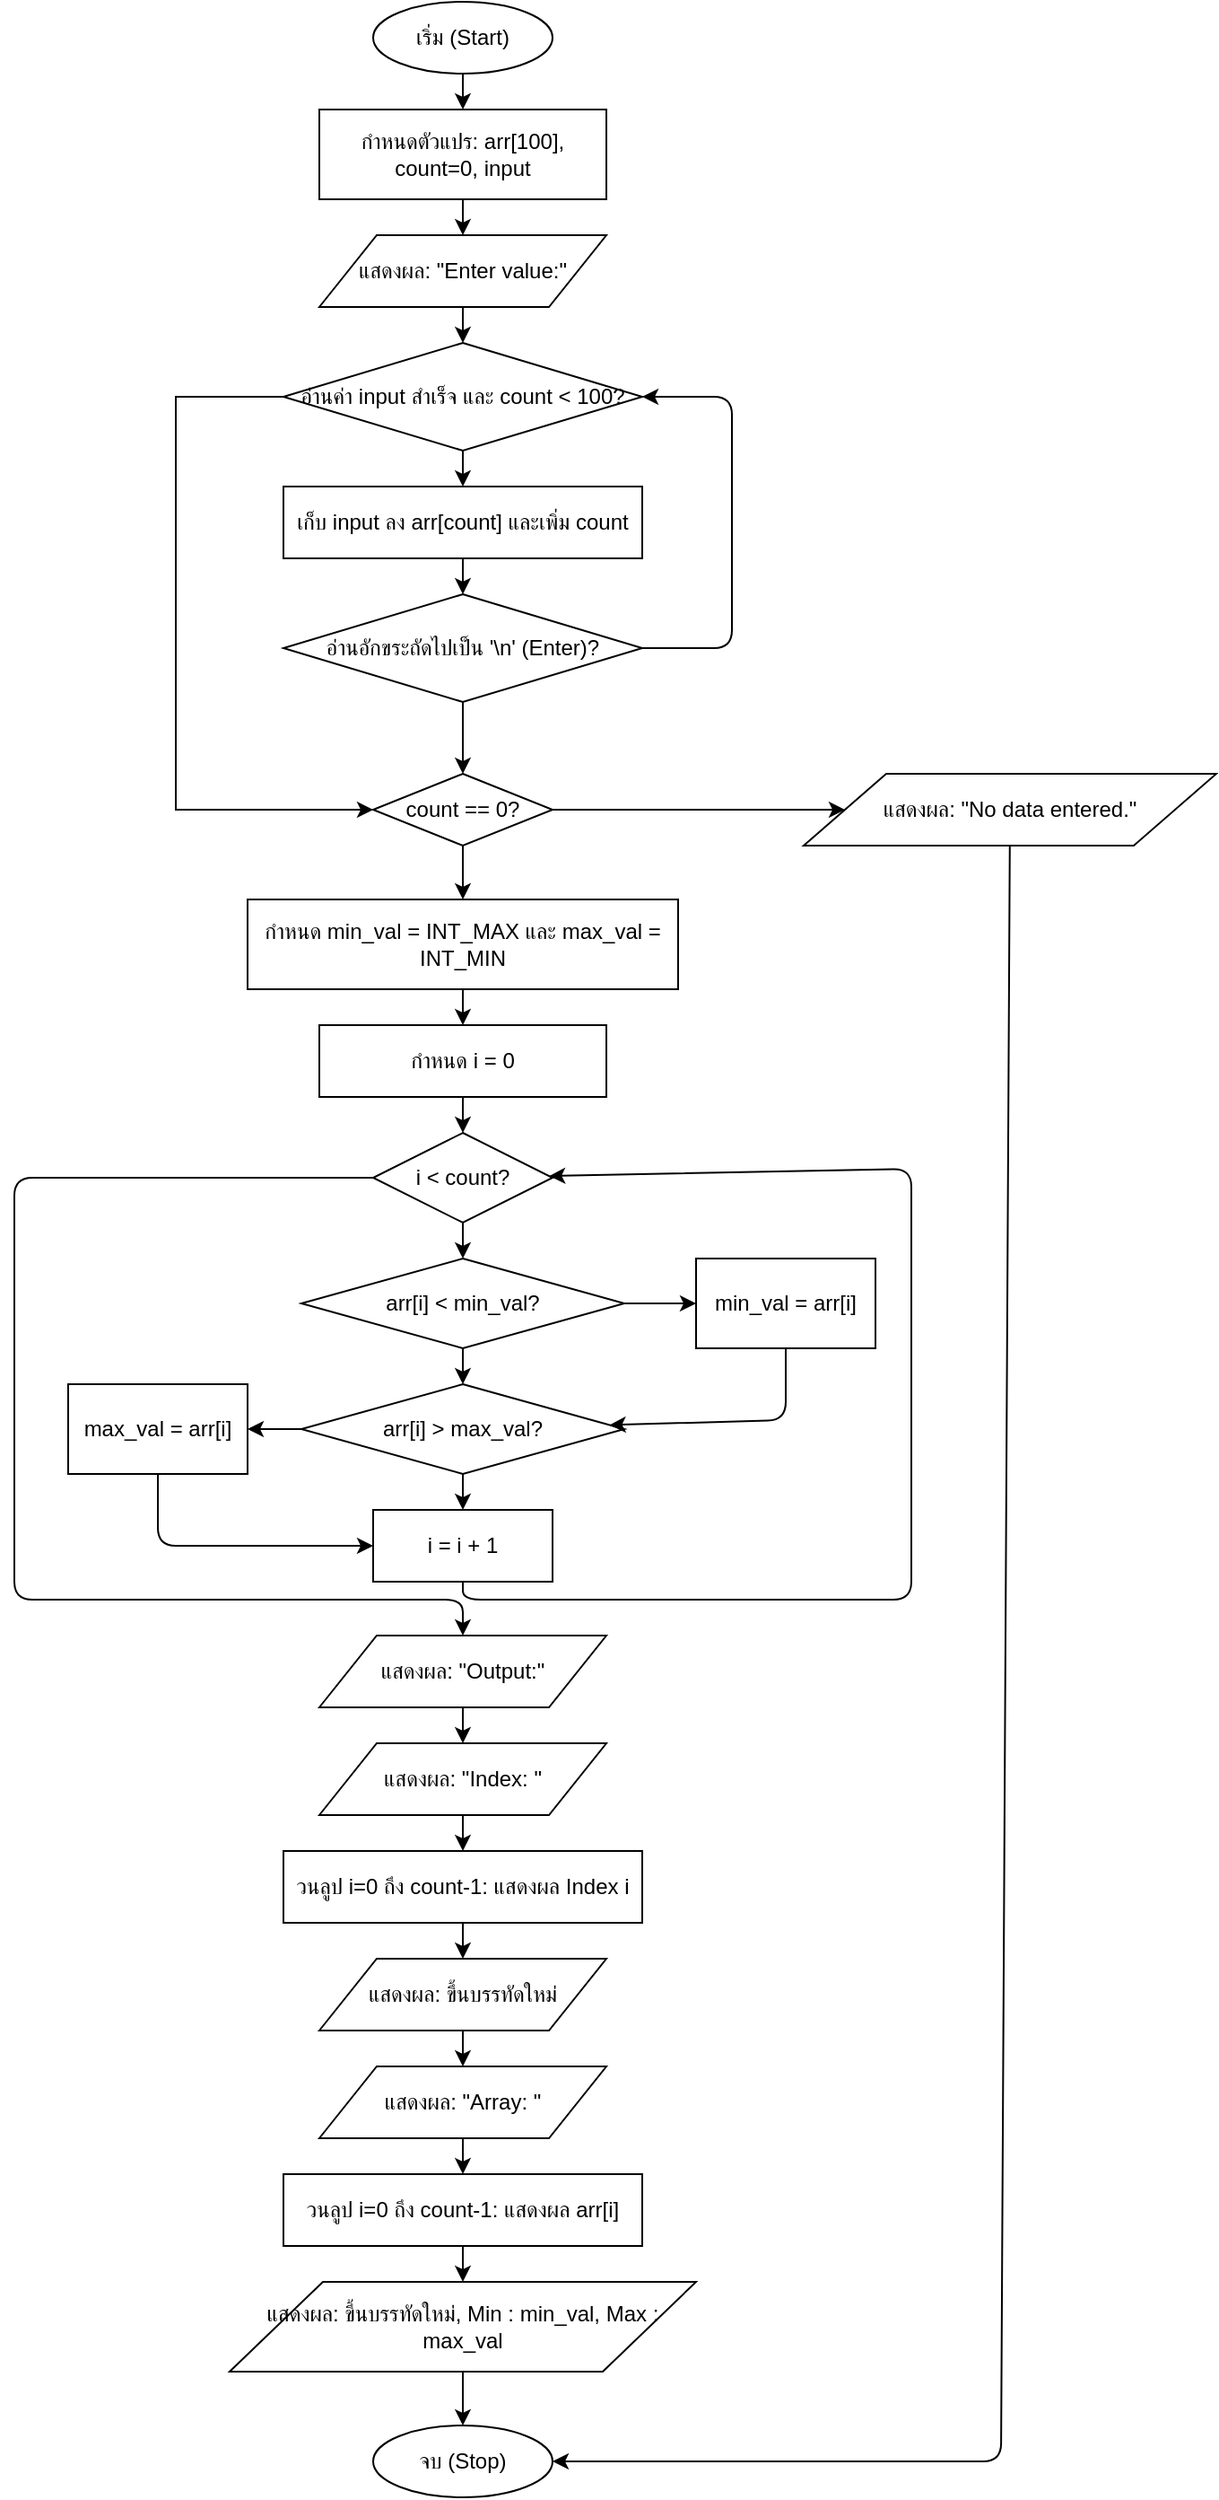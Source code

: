 <mxfile version="28.2.5">
  <diagram id="C5RBs43oDa-KdzZeNtuy" name="Page-1">
    <mxGraphModel grid="1" page="1" gridSize="10" guides="1" tooltips="1" connect="1" arrows="1" fold="1" pageScale="1" pageWidth="827" pageHeight="1169" math="0" shadow="0">
      <root>
        <mxCell id="WIyWlLk6GJQsqaUBKTNV-0" />
        <mxCell id="WIyWlLk6GJQsqaUBKTNV-1" parent="WIyWlLk6GJQsqaUBKTNV-0" />
        <mxCell id="OYwcLzdA0f2TL-MNALGe-0" value="เริ่ม (Start)" style="ellipse;whiteSpace=wrap;html=1;" vertex="1" parent="WIyWlLk6GJQsqaUBKTNV-1">
          <mxGeometry x="300" y="90" width="100" height="40" as="geometry" />
        </mxCell>
        <mxCell id="OYwcLzdA0f2TL-MNALGe-1" value="กำหนดตัวแปร: arr[100], count=0, input" style="rounded=0;whiteSpace=wrap;html=1;" vertex="1" parent="WIyWlLk6GJQsqaUBKTNV-1">
          <mxGeometry x="270" y="150" width="160" height="50" as="geometry" />
        </mxCell>
        <mxCell id="OYwcLzdA0f2TL-MNALGe-2" value="แสดงผล: &quot;Enter value:&quot;" style="shape=parallelogram;perimeter=parallelogramPerimeter;whiteSpace=wrap;html=1;" vertex="1" parent="WIyWlLk6GJQsqaUBKTNV-1">
          <mxGeometry x="270" y="220" width="160" height="40" as="geometry" />
        </mxCell>
        <mxCell id="OYwcLzdA0f2TL-MNALGe-67" style="edgeStyle=orthogonalEdgeStyle;rounded=0;orthogonalLoop=1;jettySize=auto;html=1;entryX=0;entryY=0.5;entryDx=0;entryDy=0;" edge="1" parent="WIyWlLk6GJQsqaUBKTNV-1" source="OYwcLzdA0f2TL-MNALGe-3" target="OYwcLzdA0f2TL-MNALGe-22">
          <mxGeometry relative="1" as="geometry">
            <Array as="points">
              <mxPoint x="190" y="310" />
              <mxPoint x="190" y="540" />
            </Array>
          </mxGeometry>
        </mxCell>
        <mxCell id="OYwcLzdA0f2TL-MNALGe-3" value="อ่านค่า input สำเร็จ และ count &lt; 100?" style="rhombus;whiteSpace=wrap;html=1;" vertex="1" parent="WIyWlLk6GJQsqaUBKTNV-1">
          <mxGeometry x="250" y="280" width="200" height="60" as="geometry" />
        </mxCell>
        <mxCell id="OYwcLzdA0f2TL-MNALGe-4" value="เก็บ input ลง arr[count] และเพิ่ม count" style="rounded=0;whiteSpace=wrap;html=1;" vertex="1" parent="WIyWlLk6GJQsqaUBKTNV-1">
          <mxGeometry x="250" y="360" width="200" height="40" as="geometry" />
        </mxCell>
        <mxCell id="OYwcLzdA0f2TL-MNALGe-5" value="อ่านอักขระถัดไปเป็น &#39;\n&#39; (Enter)?" style="rhombus;whiteSpace=wrap;html=1;" vertex="1" parent="WIyWlLk6GJQsqaUBKTNV-1">
          <mxGeometry x="250" y="420" width="200" height="60" as="geometry" />
        </mxCell>
        <mxCell id="OYwcLzdA0f2TL-MNALGe-6" value="กำหนด min_val = INT_MAX และ max_val = INT_MIN" style="rounded=0;whiteSpace=wrap;html=1;" vertex="1" parent="WIyWlLk6GJQsqaUBKTNV-1">
          <mxGeometry x="230" y="590" width="240" height="50" as="geometry" />
        </mxCell>
        <mxCell id="OYwcLzdA0f2TL-MNALGe-7" value="กำหนด i = 0" style="rounded=0;whiteSpace=wrap;html=1;" vertex="1" parent="WIyWlLk6GJQsqaUBKTNV-1">
          <mxGeometry x="270" y="660" width="160" height="40" as="geometry" />
        </mxCell>
        <mxCell id="OYwcLzdA0f2TL-MNALGe-8" value="i &lt; count?" style="rhombus;whiteSpace=wrap;html=1;" vertex="1" parent="WIyWlLk6GJQsqaUBKTNV-1">
          <mxGeometry x="300" y="720" width="100" height="50" as="geometry" />
        </mxCell>
        <mxCell id="OYwcLzdA0f2TL-MNALGe-9" value="arr[i] &lt; min_val?" style="rhombus;whiteSpace=wrap;html=1;" vertex="1" parent="WIyWlLk6GJQsqaUBKTNV-1">
          <mxGeometry x="260" y="790" width="180" height="50" as="geometry" />
        </mxCell>
        <mxCell id="OYwcLzdA0f2TL-MNALGe-10" value="min_val = arr[i]" style="rounded=0;whiteSpace=wrap;html=1;" vertex="1" parent="WIyWlLk6GJQsqaUBKTNV-1">
          <mxGeometry x="480" y="790" width="100" height="50" as="geometry" />
        </mxCell>
        <mxCell id="OYwcLzdA0f2TL-MNALGe-11" value="arr[i] &gt; max_val?" style="rhombus;whiteSpace=wrap;html=1;" vertex="1" parent="WIyWlLk6GJQsqaUBKTNV-1">
          <mxGeometry x="260" y="860" width="180" height="50" as="geometry" />
        </mxCell>
        <mxCell id="OYwcLzdA0f2TL-MNALGe-12" value="max_val = arr[i]" style="rounded=0;whiteSpace=wrap;html=1;" vertex="1" parent="WIyWlLk6GJQsqaUBKTNV-1">
          <mxGeometry x="130" y="860" width="100" height="50" as="geometry" />
        </mxCell>
        <mxCell id="OYwcLzdA0f2TL-MNALGe-13" value="i = i + 1" style="rounded=0;whiteSpace=wrap;html=1;" vertex="1" parent="WIyWlLk6GJQsqaUBKTNV-1">
          <mxGeometry x="300" y="930" width="100" height="40" as="geometry" />
        </mxCell>
        <mxCell id="OYwcLzdA0f2TL-MNALGe-14" value="แสดงผล: &quot;Output:&quot;" style="shape=parallelogram;perimeter=parallelogramPerimeter;whiteSpace=wrap;html=1;" vertex="1" parent="WIyWlLk6GJQsqaUBKTNV-1">
          <mxGeometry x="270" y="1000" width="160" height="40" as="geometry" />
        </mxCell>
        <mxCell id="OYwcLzdA0f2TL-MNALGe-15" value="แสดงผล: &quot;Index: &quot;" style="shape=parallelogram;perimeter=parallelogramPerimeter;whiteSpace=wrap;html=1;" vertex="1" parent="WIyWlLk6GJQsqaUBKTNV-1">
          <mxGeometry x="270" y="1060" width="160" height="40" as="geometry" />
        </mxCell>
        <mxCell id="OYwcLzdA0f2TL-MNALGe-16" value="วนลูป i=0 ถึง count-1: แสดงผล Index i" style="rounded=0;whiteSpace=wrap;html=1;" vertex="1" parent="WIyWlLk6GJQsqaUBKTNV-1">
          <mxGeometry x="250" y="1120" width="200" height="40" as="geometry" />
        </mxCell>
        <mxCell id="OYwcLzdA0f2TL-MNALGe-17" value="แสดงผล: ขึ้นบรรทัดใหม่" style="shape=parallelogram;perimeter=parallelogramPerimeter;whiteSpace=wrap;html=1;" vertex="1" parent="WIyWlLk6GJQsqaUBKTNV-1">
          <mxGeometry x="270" y="1180" width="160" height="40" as="geometry" />
        </mxCell>
        <mxCell id="OYwcLzdA0f2TL-MNALGe-18" value="แสดงผล: &quot;Array: &quot;" style="shape=parallelogram;perimeter=parallelogramPerimeter;whiteSpace=wrap;html=1;" vertex="1" parent="WIyWlLk6GJQsqaUBKTNV-1">
          <mxGeometry x="270" y="1240" width="160" height="40" as="geometry" />
        </mxCell>
        <mxCell id="OYwcLzdA0f2TL-MNALGe-19" value="วนลูป i=0 ถึง count-1: แสดงผล arr[i]" style="rounded=0;whiteSpace=wrap;html=1;" vertex="1" parent="WIyWlLk6GJQsqaUBKTNV-1">
          <mxGeometry x="250" y="1300" width="200" height="40" as="geometry" />
        </mxCell>
        <mxCell id="OYwcLzdA0f2TL-MNALGe-20" value="แสดงผล: ขึ้นบรรทัดใหม่, Min : min_val, Max : max_val" style="shape=parallelogram;perimeter=parallelogramPerimeter;whiteSpace=wrap;html=1;" vertex="1" parent="WIyWlLk6GJQsqaUBKTNV-1">
          <mxGeometry x="220" y="1360" width="260" height="50" as="geometry" />
        </mxCell>
        <mxCell id="OYwcLzdA0f2TL-MNALGe-21" value="จบ (Stop)" style="ellipse;whiteSpace=wrap;html=1;" vertex="1" parent="WIyWlLk6GJQsqaUBKTNV-1">
          <mxGeometry x="300" y="1440" width="100" height="40" as="geometry" />
        </mxCell>
        <mxCell id="OYwcLzdA0f2TL-MNALGe-22" value="count == 0?" style="rhombus;whiteSpace=wrap;html=1;" vertex="1" parent="WIyWlLk6GJQsqaUBKTNV-1">
          <mxGeometry x="300" y="520" width="100" height="40" as="geometry" />
        </mxCell>
        <mxCell id="OYwcLzdA0f2TL-MNALGe-23" value="แสดงผล: &quot;No data entered.&quot;" style="shape=parallelogram;perimeter=parallelogramPerimeter;whiteSpace=wrap;html=1;" vertex="1" parent="WIyWlLk6GJQsqaUBKTNV-1">
          <mxGeometry x="540" y="520" width="230" height="40" as="geometry" />
        </mxCell>
        <mxCell id="OYwcLzdA0f2TL-MNALGe-24" value="" style="endArrow=classic;html=1;entryDx=0;entryDy=0;entryPerimeter=0;" edge="1" parent="WIyWlLk6GJQsqaUBKTNV-1" source="OYwcLzdA0f2TL-MNALGe-0" target="OYwcLzdA0f2TL-MNALGe-1">
          <mxGeometry width="50" height="50" relative="1" as="geometry">
            <mxPoint x="350" y="140" as="sourcePoint" />
            <mxPoint x="350" y="170" as="targetPoint" />
          </mxGeometry>
        </mxCell>
        <mxCell id="OYwcLzdA0f2TL-MNALGe-25" value="" style="endArrow=classic;html=1;entryDx=0;entryDy=0;entryPerimeter=0;" edge="1" parent="WIyWlLk6GJQsqaUBKTNV-1" source="OYwcLzdA0f2TL-MNALGe-1" target="OYwcLzdA0f2TL-MNALGe-2">
          <mxGeometry width="50" height="50" relative="1" as="geometry">
            <mxPoint x="350" y="220" as="sourcePoint" />
            <mxPoint x="350" y="250" as="targetPoint" />
          </mxGeometry>
        </mxCell>
        <mxCell id="OYwcLzdA0f2TL-MNALGe-26" value="" style="endArrow=classic;html=1;entryDx=0;entryDy=0;entryPerimeter=0;" edge="1" parent="WIyWlLk6GJQsqaUBKTNV-1" source="OYwcLzdA0f2TL-MNALGe-2" target="OYwcLzdA0f2TL-MNALGe-3">
          <mxGeometry width="50" height="50" relative="1" as="geometry">
            <mxPoint x="350" y="290" as="sourcePoint" />
            <mxPoint x="350" y="320" as="targetPoint" />
          </mxGeometry>
        </mxCell>
        <mxCell id="OYwcLzdA0f2TL-MNALGe-28" value="" style="endArrow=classic;html=1;entryDx=0;entryDy=0;entryPerimeter=0;" edge="1" parent="WIyWlLk6GJQsqaUBKTNV-1" source="OYwcLzdA0f2TL-MNALGe-3" target="OYwcLzdA0f2TL-MNALGe-4">
          <mxGeometry width="50" height="50" relative="1" as="geometry">
            <mxPoint x="350" y="340" as="sourcePoint" />
            <mxPoint x="350" y="370" as="targetPoint" />
          </mxGeometry>
        </mxCell>
        <mxCell id="OYwcLzdA0f2TL-MNALGe-30" value="" style="endArrow=classic;html=1;entryDx=0;entryDy=0;entryPerimeter=0;" edge="1" parent="WIyWlLk6GJQsqaUBKTNV-1" source="OYwcLzdA0f2TL-MNALGe-4" target="OYwcLzdA0f2TL-MNALGe-5">
          <mxGeometry width="50" height="50" relative="1" as="geometry">
            <mxPoint x="350" y="410" as="sourcePoint" />
            <mxPoint x="350" y="440" as="targetPoint" />
          </mxGeometry>
        </mxCell>
        <mxCell id="OYwcLzdA0f2TL-MNALGe-31" value="" style="endArrow=classic;html=1;exitDx=0;exitDy=0;exitPerimeter=0;" edge="1" parent="WIyWlLk6GJQsqaUBKTNV-1" source="OYwcLzdA0f2TL-MNALGe-5" target="OYwcLzdA0f2TL-MNALGe-3">
          <mxGeometry width="50" height="50" relative="1" as="geometry">
            <mxPoint x="450" y="450" as="sourcePoint" />
            <mxPoint x="520" y="310" as="targetPoint" />
            <Array as="points">
              <mxPoint x="500" y="450" />
              <mxPoint x="500" y="310" />
            </Array>
          </mxGeometry>
        </mxCell>
        <mxCell id="OYwcLzdA0f2TL-MNALGe-33" value="" style="endArrow=classic;html=1;entryDx=0;entryDy=0;entryPerimeter=0;" edge="1" parent="WIyWlLk6GJQsqaUBKTNV-1" source="OYwcLzdA0f2TL-MNALGe-5" target="OYwcLzdA0f2TL-MNALGe-22">
          <mxGeometry width="50" height="50" relative="1" as="geometry">
            <mxPoint x="350" y="480" as="sourcePoint" />
            <mxPoint x="350" y="510" as="targetPoint" />
            <Array as="points">
              <mxPoint x="350" y="510" />
            </Array>
          </mxGeometry>
        </mxCell>
        <mxCell id="OYwcLzdA0f2TL-MNALGe-37" value="" style="endArrow=classic;html=1;entryDx=0;entryDy=0;entryPerimeter=0;" edge="1" parent="WIyWlLk6GJQsqaUBKTNV-1" source="OYwcLzdA0f2TL-MNALGe-22" target="OYwcLzdA0f2TL-MNALGe-6">
          <mxGeometry width="50" height="50" relative="1" as="geometry">
            <mxPoint x="350" y="560" as="sourcePoint" />
            <mxPoint x="350" y="590" as="targetPoint" />
          </mxGeometry>
        </mxCell>
        <mxCell id="OYwcLzdA0f2TL-MNALGe-39" value="" style="endArrow=classic;html=1;entryDx=0;entryDy=0;entryPerimeter=0;" edge="1" parent="WIyWlLk6GJQsqaUBKTNV-1" source="OYwcLzdA0f2TL-MNALGe-22" target="OYwcLzdA0f2TL-MNALGe-23">
          <mxGeometry width="50" height="50" relative="1" as="geometry">
            <mxPoint x="400" y="540" as="sourcePoint" />
            <mxPoint x="500" y="540" as="targetPoint" />
          </mxGeometry>
        </mxCell>
        <mxCell id="OYwcLzdA0f2TL-MNALGe-41" value="" style="endArrow=classic;html=1;entryDx=0;entryDy=0;entryPerimeter=0;" edge="1" parent="WIyWlLk6GJQsqaUBKTNV-1" source="OYwcLzdA0f2TL-MNALGe-23" target="OYwcLzdA0f2TL-MNALGe-21">
          <mxGeometry width="50" height="50" relative="1" as="geometry">
            <mxPoint x="575" y="560" as="sourcePoint" />
            <mxPoint x="350" y="1440" as="targetPoint" />
            <Array as="points">
              <mxPoint x="650" y="1460" />
            </Array>
          </mxGeometry>
        </mxCell>
        <mxCell id="OYwcLzdA0f2TL-MNALGe-42" value="" style="endArrow=classic;html=1;entryDx=0;entryDy=0;entryPerimeter=0;" edge="1" parent="WIyWlLk6GJQsqaUBKTNV-1" source="OYwcLzdA0f2TL-MNALGe-6" target="OYwcLzdA0f2TL-MNALGe-7">
          <mxGeometry width="50" height="50" relative="1" as="geometry">
            <mxPoint x="350" y="650" as="sourcePoint" />
            <mxPoint x="350" y="680" as="targetPoint" />
          </mxGeometry>
        </mxCell>
        <mxCell id="OYwcLzdA0f2TL-MNALGe-43" value="" style="endArrow=classic;html=1;entryDx=0;entryDy=0;entryPerimeter=0;" edge="1" parent="WIyWlLk6GJQsqaUBKTNV-1" source="OYwcLzdA0f2TL-MNALGe-7" target="OYwcLzdA0f2TL-MNALGe-8">
          <mxGeometry width="50" height="50" relative="1" as="geometry">
            <mxPoint x="350" y="710" as="sourcePoint" />
            <mxPoint x="350" y="740" as="targetPoint" />
          </mxGeometry>
        </mxCell>
        <mxCell id="OYwcLzdA0f2TL-MNALGe-44" value="" style="endArrow=classic;html=1;entryDx=0;entryDy=0;entryPerimeter=0;" edge="1" parent="WIyWlLk6GJQsqaUBKTNV-1" source="OYwcLzdA0f2TL-MNALGe-8" target="OYwcLzdA0f2TL-MNALGe-9">
          <mxGeometry width="50" height="50" relative="1" as="geometry">
            <mxPoint x="350" y="770" as="sourcePoint" />
            <mxPoint x="350" y="800" as="targetPoint" />
          </mxGeometry>
        </mxCell>
        <mxCell id="OYwcLzdA0f2TL-MNALGe-46" value="" style="endArrow=classic;html=1;entryDx=0;entryDy=0;entryPerimeter=0;" edge="1" parent="WIyWlLk6GJQsqaUBKTNV-1" source="OYwcLzdA0f2TL-MNALGe-9" target="OYwcLzdA0f2TL-MNALGe-10">
          <mxGeometry width="50" height="50" relative="1" as="geometry">
            <mxPoint x="260" y="815" as="sourcePoint" />
            <mxPoint x="230" y="815" as="targetPoint" />
            <Array as="points" />
          </mxGeometry>
        </mxCell>
        <mxCell id="OYwcLzdA0f2TL-MNALGe-48" value="" style="endArrow=classic;html=1;entryDx=0;entryDy=0;entryPerimeter=0;" edge="1" parent="WIyWlLk6GJQsqaUBKTNV-1" source="OYwcLzdA0f2TL-MNALGe-9" target="OYwcLzdA0f2TL-MNALGe-11">
          <mxGeometry width="50" height="50" relative="1" as="geometry">
            <mxPoint x="350" y="840" as="sourcePoint" />
            <mxPoint x="350" y="860" as="targetPoint" />
          </mxGeometry>
        </mxCell>
        <mxCell id="OYwcLzdA0f2TL-MNALGe-50" value="" style="endArrow=classic;html=1;entryDx=0;entryDy=0;entryPerimeter=0;" edge="1" parent="WIyWlLk6GJQsqaUBKTNV-1" source="OYwcLzdA0f2TL-MNALGe-10" target="OYwcLzdA0f2TL-MNALGe-11">
          <mxGeometry width="50" height="50" relative="1" as="geometry">
            <mxPoint x="180" y="840" as="sourcePoint" />
            <mxPoint x="260" y="885" as="targetPoint" />
            <Array as="points">
              <mxPoint x="530" y="880" />
            </Array>
          </mxGeometry>
        </mxCell>
        <mxCell id="OYwcLzdA0f2TL-MNALGe-51" value="" style="endArrow=classic;html=1;entryDx=0;entryDy=0;entryPerimeter=0;" edge="1" parent="WIyWlLk6GJQsqaUBKTNV-1" source="OYwcLzdA0f2TL-MNALGe-11" target="OYwcLzdA0f2TL-MNALGe-12">
          <mxGeometry width="50" height="50" relative="1" as="geometry">
            <mxPoint x="260" y="885" as="sourcePoint" />
            <mxPoint x="180" y="885" as="targetPoint" />
            <Array as="points">
              <mxPoint x="230" y="885" />
            </Array>
          </mxGeometry>
        </mxCell>
        <mxCell id="OYwcLzdA0f2TL-MNALGe-53" value="" style="endArrow=classic;html=1;entryDx=0;entryDy=0;entryPerimeter=0;" edge="1" parent="WIyWlLk6GJQsqaUBKTNV-1" source="OYwcLzdA0f2TL-MNALGe-11" target="OYwcLzdA0f2TL-MNALGe-13">
          <mxGeometry width="50" height="50" relative="1" as="geometry">
            <mxPoint x="350" y="910" as="sourcePoint" />
            <mxPoint x="350" y="930" as="targetPoint" />
          </mxGeometry>
        </mxCell>
        <mxCell id="OYwcLzdA0f2TL-MNALGe-55" value="" style="endArrow=classic;html=1;entryDx=0;entryDy=0;entryPerimeter=0;" edge="1" parent="WIyWlLk6GJQsqaUBKTNV-1" source="OYwcLzdA0f2TL-MNALGe-12" target="OYwcLzdA0f2TL-MNALGe-13">
          <mxGeometry width="50" height="50" relative="1" as="geometry">
            <mxPoint x="180" y="910" as="sourcePoint" />
            <mxPoint x="350" y="930" as="targetPoint" />
            <Array as="points">
              <mxPoint x="180" y="950" />
            </Array>
          </mxGeometry>
        </mxCell>
        <mxCell id="OYwcLzdA0f2TL-MNALGe-56" value="" style="endArrow=classic;html=1;entryDx=0;entryDy=0;entryPerimeter=0;" edge="1" parent="WIyWlLk6GJQsqaUBKTNV-1" source="OYwcLzdA0f2TL-MNALGe-13" target="OYwcLzdA0f2TL-MNALGe-8">
          <mxGeometry width="50" height="50" relative="1" as="geometry">
            <mxPoint x="350" y="970" as="sourcePoint" />
            <mxPoint x="350" y="720" as="targetPoint" />
            <Array as="points">
              <mxPoint x="350" y="980" />
              <mxPoint x="600" y="980" />
              <mxPoint x="600" y="740" />
            </Array>
          </mxGeometry>
        </mxCell>
        <mxCell id="OYwcLzdA0f2TL-MNALGe-57" value="" style="endArrow=classic;html=1;entryDx=0;entryDy=0;entryPerimeter=0;" edge="1" parent="WIyWlLk6GJQsqaUBKTNV-1" source="OYwcLzdA0f2TL-MNALGe-8" target="OYwcLzdA0f2TL-MNALGe-14">
          <mxGeometry width="50" height="50" relative="1" as="geometry">
            <mxPoint x="350" y="770" as="sourcePoint" />
            <mxPoint x="350" y="1000" as="targetPoint" />
            <Array as="points">
              <mxPoint x="100" y="745" />
              <mxPoint x="100" y="860" />
              <mxPoint x="100" y="980" />
              <mxPoint x="350" y="980" />
            </Array>
          </mxGeometry>
        </mxCell>
        <mxCell id="OYwcLzdA0f2TL-MNALGe-59" value="" style="endArrow=classic;html=1;entryDx=0;entryDy=0;entryPerimeter=0;" edge="1" parent="WIyWlLk6GJQsqaUBKTNV-1" source="OYwcLzdA0f2TL-MNALGe-14" target="OYwcLzdA0f2TL-MNALGe-15">
          <mxGeometry width="50" height="50" relative="1" as="geometry">
            <mxPoint x="350" y="1040" as="sourcePoint" />
            <mxPoint x="350" y="1070" as="targetPoint" />
          </mxGeometry>
        </mxCell>
        <mxCell id="OYwcLzdA0f2TL-MNALGe-60" value="" style="endArrow=classic;html=1;entryDx=0;entryDy=0;entryPerimeter=0;" edge="1" parent="WIyWlLk6GJQsqaUBKTNV-1" source="OYwcLzdA0f2TL-MNALGe-15" target="OYwcLzdA0f2TL-MNALGe-16">
          <mxGeometry width="50" height="50" relative="1" as="geometry">
            <mxPoint x="350" y="1100" as="sourcePoint" />
            <mxPoint x="350" y="1130" as="targetPoint" />
          </mxGeometry>
        </mxCell>
        <mxCell id="OYwcLzdA0f2TL-MNALGe-61" value="" style="endArrow=classic;html=1;entryDx=0;entryDy=0;entryPerimeter=0;" edge="1" parent="WIyWlLk6GJQsqaUBKTNV-1" source="OYwcLzdA0f2TL-MNALGe-16" target="OYwcLzdA0f2TL-MNALGe-17">
          <mxGeometry width="50" height="50" relative="1" as="geometry">
            <mxPoint x="350" y="1160" as="sourcePoint" />
            <mxPoint x="350" y="1190" as="targetPoint" />
          </mxGeometry>
        </mxCell>
        <mxCell id="OYwcLzdA0f2TL-MNALGe-62" value="" style="endArrow=classic;html=1;entryDx=0;entryDy=0;entryPerimeter=0;" edge="1" parent="WIyWlLk6GJQsqaUBKTNV-1" source="OYwcLzdA0f2TL-MNALGe-17" target="OYwcLzdA0f2TL-MNALGe-18">
          <mxGeometry width="50" height="50" relative="1" as="geometry">
            <mxPoint x="350" y="1220" as="sourcePoint" />
            <mxPoint x="350" y="1250" as="targetPoint" />
          </mxGeometry>
        </mxCell>
        <mxCell id="OYwcLzdA0f2TL-MNALGe-63" value="" style="endArrow=classic;html=1;entryDx=0;entryDy=0;entryPerimeter=0;" edge="1" parent="WIyWlLk6GJQsqaUBKTNV-1" source="OYwcLzdA0f2TL-MNALGe-18" target="OYwcLzdA0f2TL-MNALGe-19">
          <mxGeometry width="50" height="50" relative="1" as="geometry">
            <mxPoint x="350" y="1280" as="sourcePoint" />
            <mxPoint x="350" y="1310" as="targetPoint" />
          </mxGeometry>
        </mxCell>
        <mxCell id="OYwcLzdA0f2TL-MNALGe-64" value="" style="endArrow=classic;html=1;entryDx=0;entryDy=0;entryPerimeter=0;" edge="1" parent="WIyWlLk6GJQsqaUBKTNV-1" source="OYwcLzdA0f2TL-MNALGe-19" target="OYwcLzdA0f2TL-MNALGe-20">
          <mxGeometry width="50" height="50" relative="1" as="geometry">
            <mxPoint x="350" y="1340" as="sourcePoint" />
            <mxPoint x="350" y="1370" as="targetPoint" />
          </mxGeometry>
        </mxCell>
        <mxCell id="OYwcLzdA0f2TL-MNALGe-65" value="" style="endArrow=classic;html=1;entryDx=0;entryDy=0;entryPerimeter=0;" edge="1" parent="WIyWlLk6GJQsqaUBKTNV-1" source="OYwcLzdA0f2TL-MNALGe-20" target="OYwcLzdA0f2TL-MNALGe-21">
          <mxGeometry width="50" height="50" relative="1" as="geometry">
            <mxPoint x="350" y="1420" as="sourcePoint" />
            <mxPoint x="350" y="1440" as="targetPoint" />
          </mxGeometry>
        </mxCell>
      </root>
    </mxGraphModel>
  </diagram>
</mxfile>

